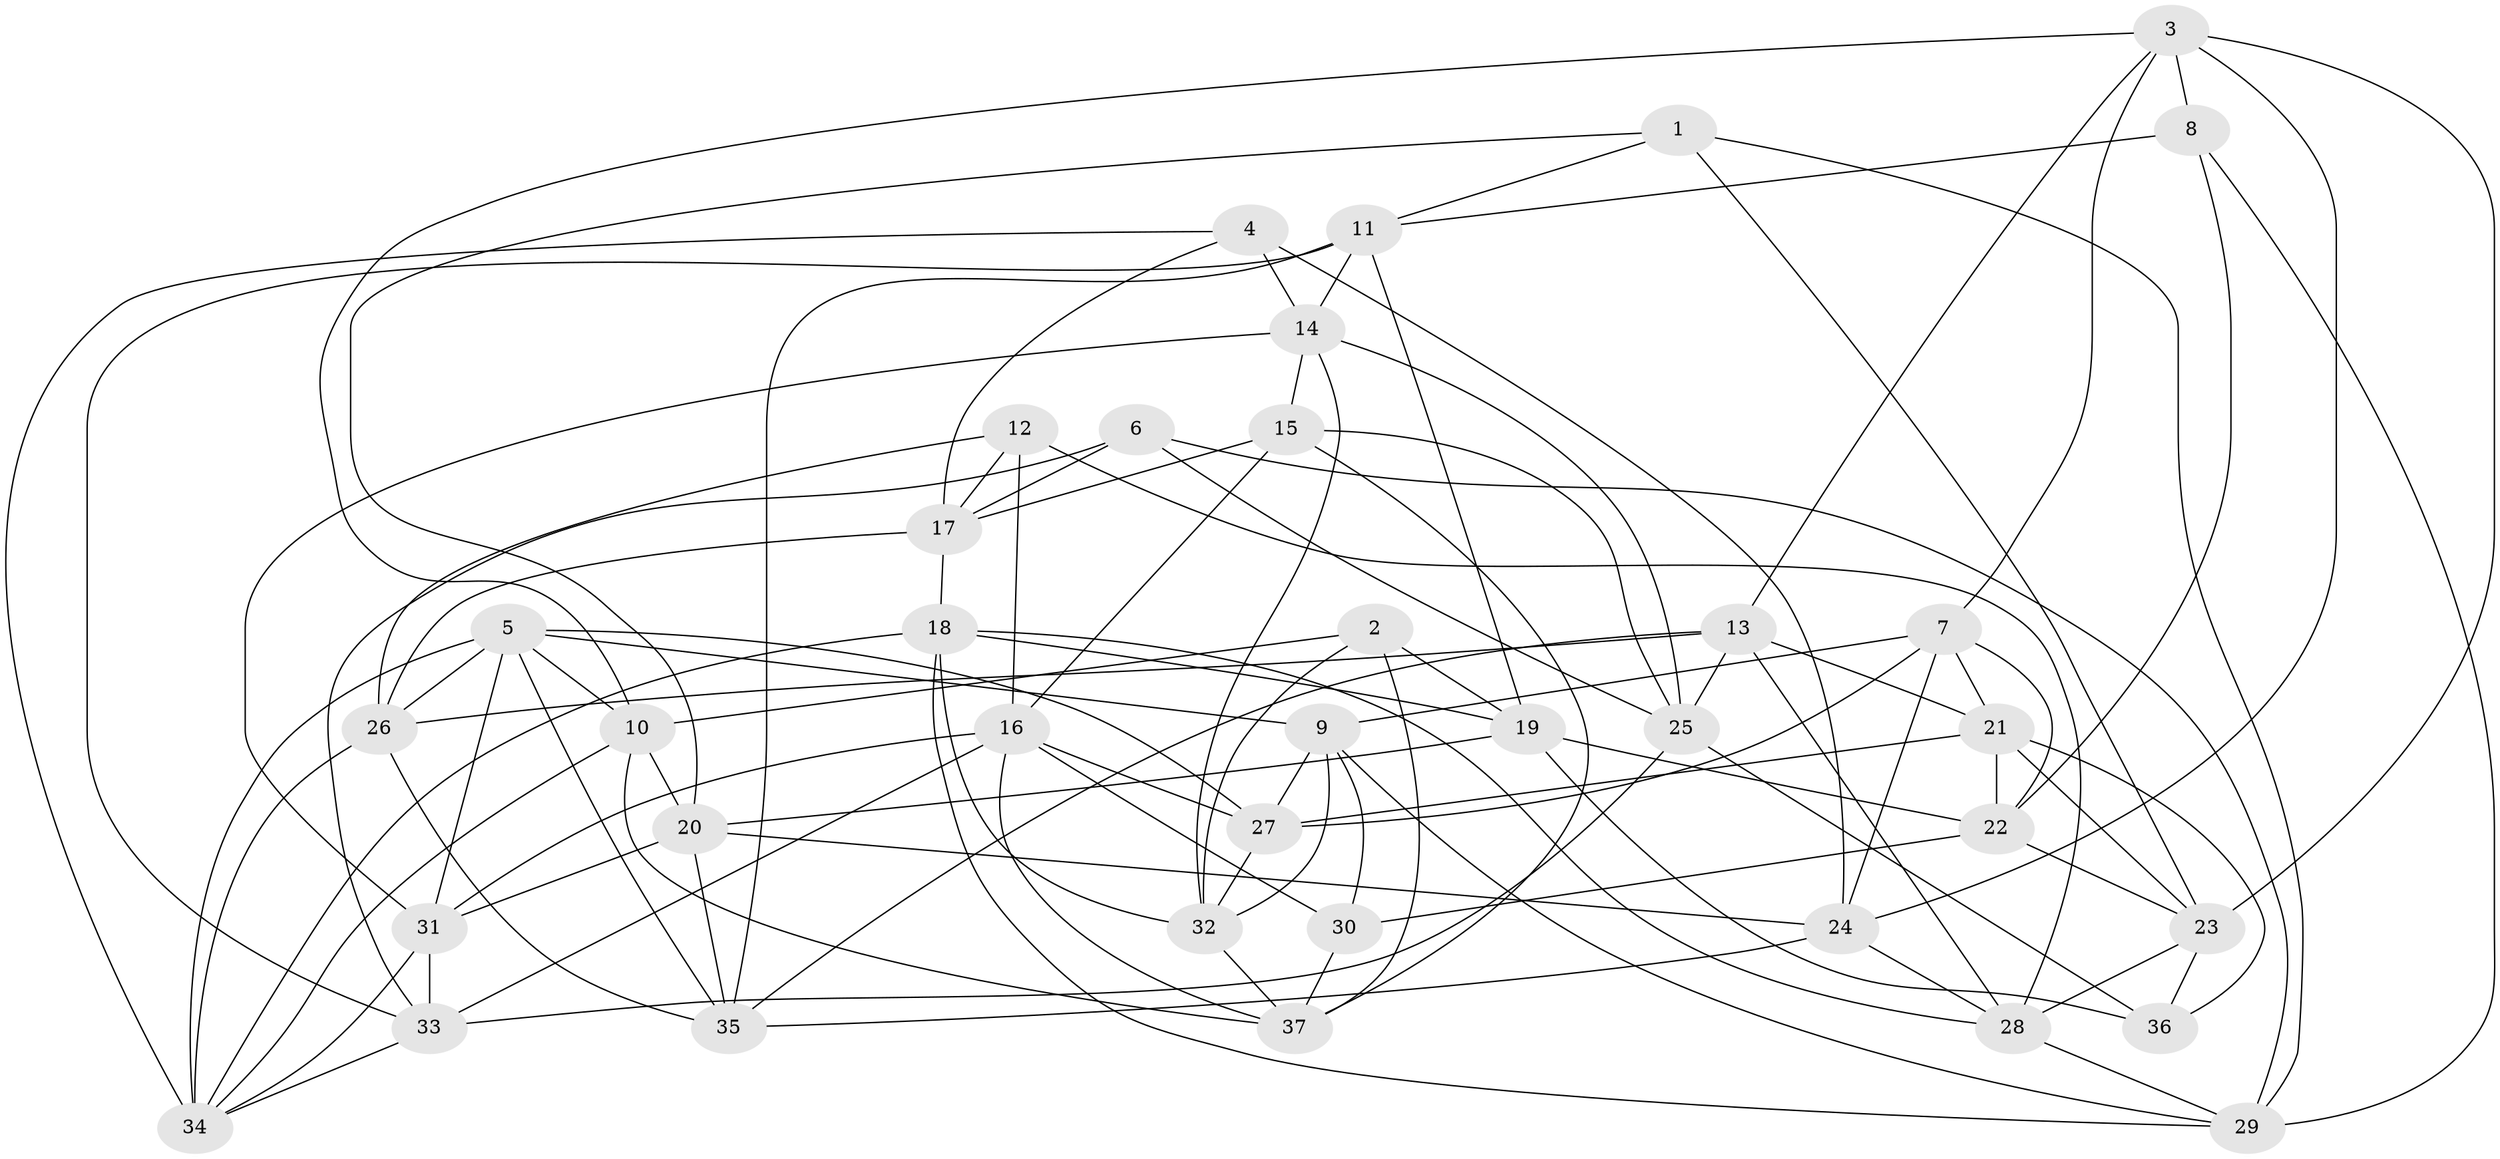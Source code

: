 // original degree distribution, {4: 1.0}
// Generated by graph-tools (version 1.1) at 2025/50/03/09/25 03:50:56]
// undirected, 37 vertices, 104 edges
graph export_dot {
graph [start="1"]
  node [color=gray90,style=filled];
  1;
  2;
  3;
  4;
  5;
  6;
  7;
  8;
  9;
  10;
  11;
  12;
  13;
  14;
  15;
  16;
  17;
  18;
  19;
  20;
  21;
  22;
  23;
  24;
  25;
  26;
  27;
  28;
  29;
  30;
  31;
  32;
  33;
  34;
  35;
  36;
  37;
  1 -- 11 [weight=1.0];
  1 -- 20 [weight=1.0];
  1 -- 23 [weight=1.0];
  1 -- 29 [weight=1.0];
  2 -- 10 [weight=1.0];
  2 -- 19 [weight=1.0];
  2 -- 32 [weight=1.0];
  2 -- 37 [weight=1.0];
  3 -- 7 [weight=1.0];
  3 -- 8 [weight=1.0];
  3 -- 10 [weight=1.0];
  3 -- 13 [weight=1.0];
  3 -- 23 [weight=1.0];
  3 -- 24 [weight=1.0];
  4 -- 14 [weight=1.0];
  4 -- 17 [weight=1.0];
  4 -- 24 [weight=1.0];
  4 -- 34 [weight=1.0];
  5 -- 9 [weight=1.0];
  5 -- 10 [weight=1.0];
  5 -- 26 [weight=1.0];
  5 -- 27 [weight=1.0];
  5 -- 31 [weight=1.0];
  5 -- 34 [weight=2.0];
  5 -- 35 [weight=1.0];
  6 -- 17 [weight=1.0];
  6 -- 25 [weight=1.0];
  6 -- 29 [weight=1.0];
  6 -- 33 [weight=1.0];
  7 -- 9 [weight=1.0];
  7 -- 21 [weight=1.0];
  7 -- 22 [weight=1.0];
  7 -- 24 [weight=1.0];
  7 -- 27 [weight=1.0];
  8 -- 11 [weight=1.0];
  8 -- 22 [weight=1.0];
  8 -- 29 [weight=1.0];
  9 -- 27 [weight=1.0];
  9 -- 29 [weight=1.0];
  9 -- 30 [weight=1.0];
  9 -- 32 [weight=1.0];
  10 -- 20 [weight=1.0];
  10 -- 34 [weight=1.0];
  10 -- 37 [weight=1.0];
  11 -- 14 [weight=1.0];
  11 -- 19 [weight=1.0];
  11 -- 33 [weight=1.0];
  11 -- 35 [weight=1.0];
  12 -- 16 [weight=1.0];
  12 -- 17 [weight=1.0];
  12 -- 26 [weight=1.0];
  12 -- 28 [weight=1.0];
  13 -- 21 [weight=1.0];
  13 -- 25 [weight=1.0];
  13 -- 26 [weight=1.0];
  13 -- 28 [weight=1.0];
  13 -- 35 [weight=1.0];
  14 -- 15 [weight=1.0];
  14 -- 25 [weight=1.0];
  14 -- 31 [weight=1.0];
  14 -- 32 [weight=1.0];
  15 -- 16 [weight=2.0];
  15 -- 17 [weight=1.0];
  15 -- 25 [weight=1.0];
  15 -- 37 [weight=1.0];
  16 -- 27 [weight=1.0];
  16 -- 30 [weight=1.0];
  16 -- 31 [weight=1.0];
  16 -- 33 [weight=1.0];
  16 -- 37 [weight=1.0];
  17 -- 18 [weight=1.0];
  17 -- 26 [weight=1.0];
  18 -- 19 [weight=1.0];
  18 -- 28 [weight=1.0];
  18 -- 29 [weight=1.0];
  18 -- 32 [weight=1.0];
  18 -- 34 [weight=1.0];
  19 -- 20 [weight=1.0];
  19 -- 22 [weight=1.0];
  19 -- 36 [weight=1.0];
  20 -- 24 [weight=1.0];
  20 -- 31 [weight=1.0];
  20 -- 35 [weight=1.0];
  21 -- 22 [weight=1.0];
  21 -- 23 [weight=1.0];
  21 -- 27 [weight=1.0];
  21 -- 36 [weight=1.0];
  22 -- 23 [weight=1.0];
  22 -- 30 [weight=1.0];
  23 -- 28 [weight=1.0];
  23 -- 36 [weight=1.0];
  24 -- 28 [weight=1.0];
  24 -- 35 [weight=1.0];
  25 -- 33 [weight=1.0];
  25 -- 36 [weight=1.0];
  26 -- 34 [weight=1.0];
  26 -- 35 [weight=1.0];
  27 -- 32 [weight=1.0];
  28 -- 29 [weight=1.0];
  30 -- 37 [weight=1.0];
  31 -- 33 [weight=1.0];
  31 -- 34 [weight=1.0];
  32 -- 37 [weight=1.0];
  33 -- 34 [weight=1.0];
}
